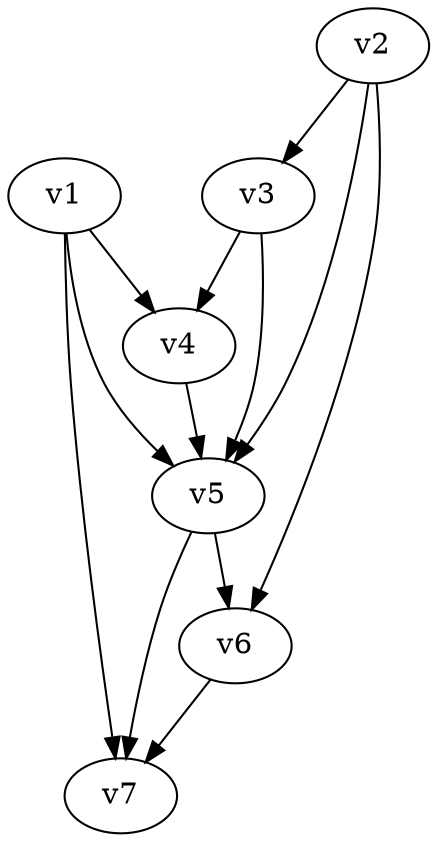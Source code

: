 digraph G {
    v1 -> v4;
    v1 -> v5;
    v1 -> v7;
    v2 -> v3;
    v2 -> v5;
    v2 -> v6;
    v3 -> v4;
    v3 -> v5;
    v4 -> v5;
    v5 -> v6;
    v5 -> v7;
    v6 -> v7;
}